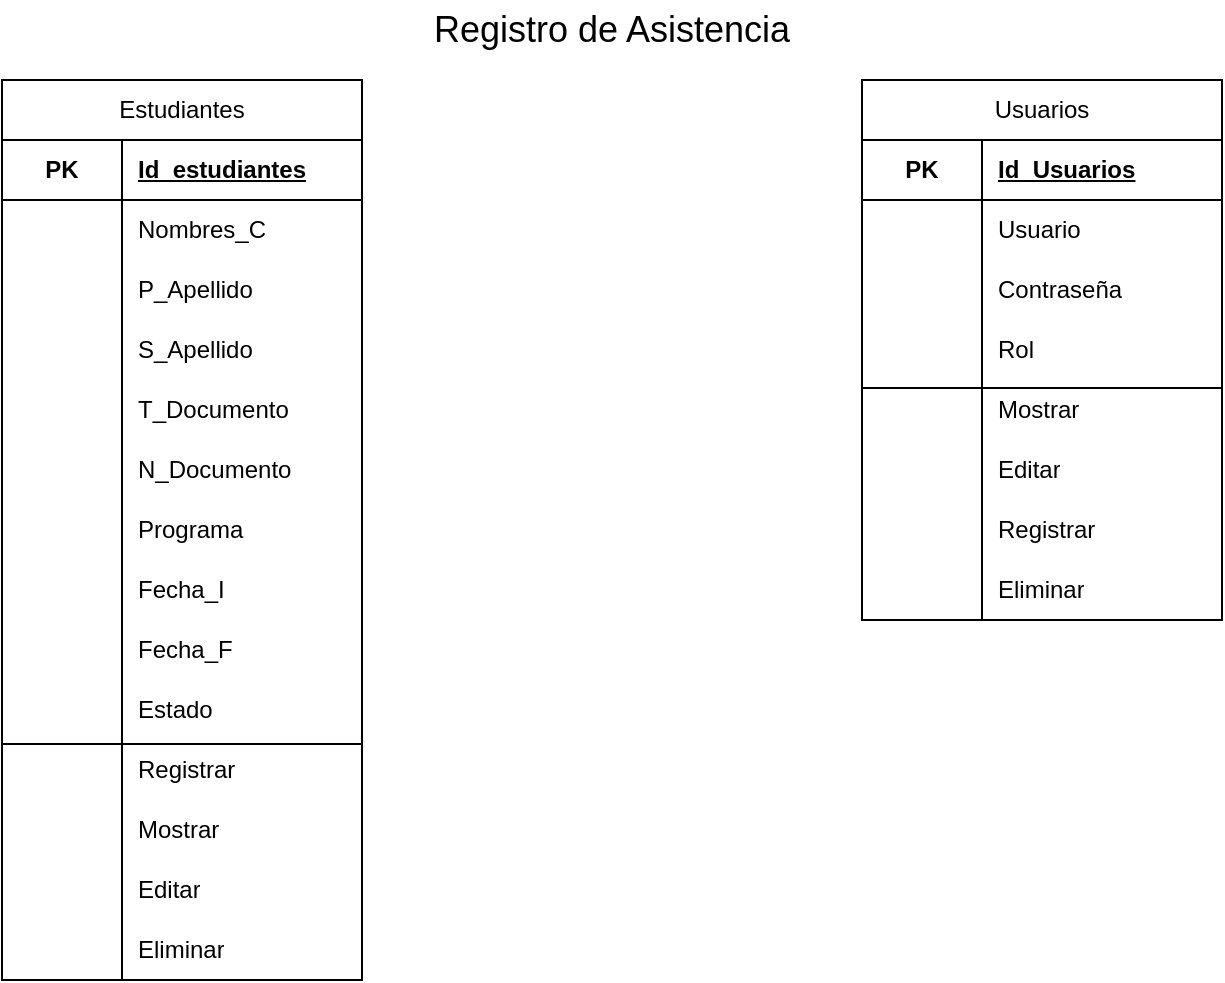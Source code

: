 <mxfile version="24.8.4">
  <diagram name="Página-1" id="N-IiEtYV-n2JW1KhWnSg">
    <mxGraphModel dx="1173" dy="624" grid="1" gridSize="10" guides="1" tooltips="1" connect="1" arrows="1" fold="1" page="1" pageScale="1" pageWidth="827" pageHeight="1169" math="0" shadow="0">
      <root>
        <mxCell id="0" />
        <mxCell id="1" parent="0" />
        <mxCell id="MlTrHoWrDlrNRVHOBe1T-1" value="&lt;font style=&quot;font-size: 18px;&quot;&gt;Registro de Asistencia&lt;/font&gt;" style="text;html=1;align=center;verticalAlign=middle;whiteSpace=wrap;rounded=0;" vertex="1" parent="1">
          <mxGeometry x="240" y="130" width="230" height="30" as="geometry" />
        </mxCell>
        <mxCell id="MlTrHoWrDlrNRVHOBe1T-19" value="&lt;div&gt;&lt;span style=&quot;font-weight: 400;&quot;&gt;Estudiantes&lt;/span&gt;&lt;/div&gt;" style="shape=table;startSize=30;container=1;collapsible=1;childLayout=tableLayout;fixedRows=1;rowLines=0;fontStyle=1;align=center;resizeLast=1;html=1;whiteSpace=wrap;" vertex="1" parent="1">
          <mxGeometry x="50" y="170" width="180" height="450" as="geometry" />
        </mxCell>
        <mxCell id="MlTrHoWrDlrNRVHOBe1T-23" value="" style="shape=tableRow;horizontal=0;startSize=0;swimlaneHead=0;swimlaneBody=0;fillColor=none;collapsible=0;dropTarget=0;points=[[0,0.5],[1,0.5]];portConstraint=eastwest;top=0;left=0;right=0;bottom=1;html=1;" vertex="1" parent="MlTrHoWrDlrNRVHOBe1T-19">
          <mxGeometry y="30" width="180" height="30" as="geometry" />
        </mxCell>
        <mxCell id="MlTrHoWrDlrNRVHOBe1T-24" value="PK" style="shape=partialRectangle;connectable=0;fillColor=none;top=0;left=0;bottom=0;right=0;fontStyle=1;overflow=hidden;html=1;whiteSpace=wrap;" vertex="1" parent="MlTrHoWrDlrNRVHOBe1T-23">
          <mxGeometry width="60" height="30" as="geometry">
            <mxRectangle width="60" height="30" as="alternateBounds" />
          </mxGeometry>
        </mxCell>
        <mxCell id="MlTrHoWrDlrNRVHOBe1T-25" value="Id_estudiantes" style="shape=partialRectangle;connectable=0;fillColor=none;top=0;left=0;bottom=0;right=0;align=left;spacingLeft=6;fontStyle=5;overflow=hidden;html=1;whiteSpace=wrap;" vertex="1" parent="MlTrHoWrDlrNRVHOBe1T-23">
          <mxGeometry x="60" width="120" height="30" as="geometry">
            <mxRectangle width="120" height="30" as="alternateBounds" />
          </mxGeometry>
        </mxCell>
        <mxCell id="MlTrHoWrDlrNRVHOBe1T-26" value="" style="shape=tableRow;horizontal=0;startSize=0;swimlaneHead=0;swimlaneBody=0;fillColor=none;collapsible=0;dropTarget=0;points=[[0,0.5],[1,0.5]];portConstraint=eastwest;top=0;left=0;right=0;bottom=0;html=1;" vertex="1" parent="MlTrHoWrDlrNRVHOBe1T-19">
          <mxGeometry y="60" width="180" height="30" as="geometry" />
        </mxCell>
        <mxCell id="MlTrHoWrDlrNRVHOBe1T-27" value="" style="shape=partialRectangle;connectable=0;fillColor=none;top=0;left=0;bottom=0;right=0;editable=1;overflow=hidden;html=1;whiteSpace=wrap;" vertex="1" parent="MlTrHoWrDlrNRVHOBe1T-26">
          <mxGeometry width="60" height="30" as="geometry">
            <mxRectangle width="60" height="30" as="alternateBounds" />
          </mxGeometry>
        </mxCell>
        <mxCell id="MlTrHoWrDlrNRVHOBe1T-28" value="Nombres_C" style="shape=partialRectangle;connectable=0;fillColor=none;top=0;left=0;bottom=0;right=0;align=left;spacingLeft=6;overflow=hidden;html=1;whiteSpace=wrap;" vertex="1" parent="MlTrHoWrDlrNRVHOBe1T-26">
          <mxGeometry x="60" width="120" height="30" as="geometry">
            <mxRectangle width="120" height="30" as="alternateBounds" />
          </mxGeometry>
        </mxCell>
        <mxCell id="MlTrHoWrDlrNRVHOBe1T-44" value="" style="shape=tableRow;horizontal=0;startSize=0;swimlaneHead=0;swimlaneBody=0;fillColor=none;collapsible=0;dropTarget=0;points=[[0,0.5],[1,0.5]];portConstraint=eastwest;top=0;left=0;right=0;bottom=0;html=1;" vertex="1" parent="MlTrHoWrDlrNRVHOBe1T-19">
          <mxGeometry y="90" width="180" height="30" as="geometry" />
        </mxCell>
        <mxCell id="MlTrHoWrDlrNRVHOBe1T-45" value="" style="shape=partialRectangle;connectable=0;fillColor=none;top=0;left=0;bottom=0;right=0;editable=1;overflow=hidden;html=1;whiteSpace=wrap;" vertex="1" parent="MlTrHoWrDlrNRVHOBe1T-44">
          <mxGeometry width="60" height="30" as="geometry">
            <mxRectangle width="60" height="30" as="alternateBounds" />
          </mxGeometry>
        </mxCell>
        <mxCell id="MlTrHoWrDlrNRVHOBe1T-46" value="P_Apellido" style="shape=partialRectangle;connectable=0;fillColor=none;top=0;left=0;bottom=0;right=0;align=left;spacingLeft=6;overflow=hidden;html=1;whiteSpace=wrap;" vertex="1" parent="MlTrHoWrDlrNRVHOBe1T-44">
          <mxGeometry x="60" width="120" height="30" as="geometry">
            <mxRectangle width="120" height="30" as="alternateBounds" />
          </mxGeometry>
        </mxCell>
        <mxCell id="MlTrHoWrDlrNRVHOBe1T-47" value="" style="shape=tableRow;horizontal=0;startSize=0;swimlaneHead=0;swimlaneBody=0;fillColor=none;collapsible=0;dropTarget=0;points=[[0,0.5],[1,0.5]];portConstraint=eastwest;top=0;left=0;right=0;bottom=0;html=1;" vertex="1" parent="MlTrHoWrDlrNRVHOBe1T-19">
          <mxGeometry y="120" width="180" height="30" as="geometry" />
        </mxCell>
        <mxCell id="MlTrHoWrDlrNRVHOBe1T-48" value="" style="shape=partialRectangle;connectable=0;fillColor=none;top=0;left=0;bottom=0;right=0;editable=1;overflow=hidden;html=1;whiteSpace=wrap;" vertex="1" parent="MlTrHoWrDlrNRVHOBe1T-47">
          <mxGeometry width="60" height="30" as="geometry">
            <mxRectangle width="60" height="30" as="alternateBounds" />
          </mxGeometry>
        </mxCell>
        <mxCell id="MlTrHoWrDlrNRVHOBe1T-49" value="S_Apellido" style="shape=partialRectangle;connectable=0;fillColor=none;top=0;left=0;bottom=0;right=0;align=left;spacingLeft=6;overflow=hidden;html=1;whiteSpace=wrap;" vertex="1" parent="MlTrHoWrDlrNRVHOBe1T-47">
          <mxGeometry x="60" width="120" height="30" as="geometry">
            <mxRectangle width="120" height="30" as="alternateBounds" />
          </mxGeometry>
        </mxCell>
        <mxCell id="MlTrHoWrDlrNRVHOBe1T-50" value="" style="shape=tableRow;horizontal=0;startSize=0;swimlaneHead=0;swimlaneBody=0;fillColor=none;collapsible=0;dropTarget=0;points=[[0,0.5],[1,0.5]];portConstraint=eastwest;top=0;left=0;right=0;bottom=0;html=1;" vertex="1" parent="MlTrHoWrDlrNRVHOBe1T-19">
          <mxGeometry y="150" width="180" height="30" as="geometry" />
        </mxCell>
        <mxCell id="MlTrHoWrDlrNRVHOBe1T-51" value="" style="shape=partialRectangle;connectable=0;fillColor=none;top=0;left=0;bottom=0;right=0;editable=1;overflow=hidden;html=1;whiteSpace=wrap;" vertex="1" parent="MlTrHoWrDlrNRVHOBe1T-50">
          <mxGeometry width="60" height="30" as="geometry">
            <mxRectangle width="60" height="30" as="alternateBounds" />
          </mxGeometry>
        </mxCell>
        <mxCell id="MlTrHoWrDlrNRVHOBe1T-52" value="T_Documento" style="shape=partialRectangle;connectable=0;fillColor=none;top=0;left=0;bottom=0;right=0;align=left;spacingLeft=6;overflow=hidden;html=1;whiteSpace=wrap;" vertex="1" parent="MlTrHoWrDlrNRVHOBe1T-50">
          <mxGeometry x="60" width="120" height="30" as="geometry">
            <mxRectangle width="120" height="30" as="alternateBounds" />
          </mxGeometry>
        </mxCell>
        <mxCell id="MlTrHoWrDlrNRVHOBe1T-53" value="" style="shape=tableRow;horizontal=0;startSize=0;swimlaneHead=0;swimlaneBody=0;fillColor=none;collapsible=0;dropTarget=0;points=[[0,0.5],[1,0.5]];portConstraint=eastwest;top=0;left=0;right=0;bottom=0;html=1;" vertex="1" parent="MlTrHoWrDlrNRVHOBe1T-19">
          <mxGeometry y="180" width="180" height="30" as="geometry" />
        </mxCell>
        <mxCell id="MlTrHoWrDlrNRVHOBe1T-54" value="" style="shape=partialRectangle;connectable=0;fillColor=none;top=0;left=0;bottom=0;right=0;editable=1;overflow=hidden;html=1;whiteSpace=wrap;" vertex="1" parent="MlTrHoWrDlrNRVHOBe1T-53">
          <mxGeometry width="60" height="30" as="geometry">
            <mxRectangle width="60" height="30" as="alternateBounds" />
          </mxGeometry>
        </mxCell>
        <mxCell id="MlTrHoWrDlrNRVHOBe1T-55" value="N_Documento" style="shape=partialRectangle;connectable=0;fillColor=none;top=0;left=0;bottom=0;right=0;align=left;spacingLeft=6;overflow=hidden;html=1;whiteSpace=wrap;" vertex="1" parent="MlTrHoWrDlrNRVHOBe1T-53">
          <mxGeometry x="60" width="120" height="30" as="geometry">
            <mxRectangle width="120" height="30" as="alternateBounds" />
          </mxGeometry>
        </mxCell>
        <mxCell id="MlTrHoWrDlrNRVHOBe1T-56" value="" style="shape=tableRow;horizontal=0;startSize=0;swimlaneHead=0;swimlaneBody=0;fillColor=none;collapsible=0;dropTarget=0;points=[[0,0.5],[1,0.5]];portConstraint=eastwest;top=0;left=0;right=0;bottom=0;html=1;" vertex="1" parent="MlTrHoWrDlrNRVHOBe1T-19">
          <mxGeometry y="210" width="180" height="30" as="geometry" />
        </mxCell>
        <mxCell id="MlTrHoWrDlrNRVHOBe1T-57" value="" style="shape=partialRectangle;connectable=0;fillColor=none;top=0;left=0;bottom=0;right=0;editable=1;overflow=hidden;html=1;whiteSpace=wrap;" vertex="1" parent="MlTrHoWrDlrNRVHOBe1T-56">
          <mxGeometry width="60" height="30" as="geometry">
            <mxRectangle width="60" height="30" as="alternateBounds" />
          </mxGeometry>
        </mxCell>
        <mxCell id="MlTrHoWrDlrNRVHOBe1T-58" value="Programa" style="shape=partialRectangle;connectable=0;fillColor=none;top=0;left=0;bottom=0;right=0;align=left;spacingLeft=6;overflow=hidden;html=1;whiteSpace=wrap;" vertex="1" parent="MlTrHoWrDlrNRVHOBe1T-56">
          <mxGeometry x="60" width="120" height="30" as="geometry">
            <mxRectangle width="120" height="30" as="alternateBounds" />
          </mxGeometry>
        </mxCell>
        <mxCell id="MlTrHoWrDlrNRVHOBe1T-59" value="" style="shape=tableRow;horizontal=0;startSize=0;swimlaneHead=0;swimlaneBody=0;fillColor=none;collapsible=0;dropTarget=0;points=[[0,0.5],[1,0.5]];portConstraint=eastwest;top=0;left=0;right=0;bottom=0;html=1;" vertex="1" parent="MlTrHoWrDlrNRVHOBe1T-19">
          <mxGeometry y="240" width="180" height="30" as="geometry" />
        </mxCell>
        <mxCell id="MlTrHoWrDlrNRVHOBe1T-60" value="" style="shape=partialRectangle;connectable=0;fillColor=none;top=0;left=0;bottom=0;right=0;editable=1;overflow=hidden;html=1;whiteSpace=wrap;" vertex="1" parent="MlTrHoWrDlrNRVHOBe1T-59">
          <mxGeometry width="60" height="30" as="geometry">
            <mxRectangle width="60" height="30" as="alternateBounds" />
          </mxGeometry>
        </mxCell>
        <mxCell id="MlTrHoWrDlrNRVHOBe1T-61" value="Fecha_I" style="shape=partialRectangle;connectable=0;fillColor=none;top=0;left=0;bottom=0;right=0;align=left;spacingLeft=6;overflow=hidden;html=1;whiteSpace=wrap;" vertex="1" parent="MlTrHoWrDlrNRVHOBe1T-59">
          <mxGeometry x="60" width="120" height="30" as="geometry">
            <mxRectangle width="120" height="30" as="alternateBounds" />
          </mxGeometry>
        </mxCell>
        <mxCell id="MlTrHoWrDlrNRVHOBe1T-62" value="" style="shape=tableRow;horizontal=0;startSize=0;swimlaneHead=0;swimlaneBody=0;fillColor=none;collapsible=0;dropTarget=0;points=[[0,0.5],[1,0.5]];portConstraint=eastwest;top=0;left=0;right=0;bottom=0;html=1;" vertex="1" parent="MlTrHoWrDlrNRVHOBe1T-19">
          <mxGeometry y="270" width="180" height="30" as="geometry" />
        </mxCell>
        <mxCell id="MlTrHoWrDlrNRVHOBe1T-63" value="" style="shape=partialRectangle;connectable=0;fillColor=none;top=0;left=0;bottom=0;right=0;editable=1;overflow=hidden;html=1;whiteSpace=wrap;" vertex="1" parent="MlTrHoWrDlrNRVHOBe1T-62">
          <mxGeometry width="60" height="30" as="geometry">
            <mxRectangle width="60" height="30" as="alternateBounds" />
          </mxGeometry>
        </mxCell>
        <mxCell id="MlTrHoWrDlrNRVHOBe1T-64" value="Fecha_F" style="shape=partialRectangle;connectable=0;fillColor=none;top=0;left=0;bottom=0;right=0;align=left;spacingLeft=6;overflow=hidden;html=1;whiteSpace=wrap;" vertex="1" parent="MlTrHoWrDlrNRVHOBe1T-62">
          <mxGeometry x="60" width="120" height="30" as="geometry">
            <mxRectangle width="120" height="30" as="alternateBounds" />
          </mxGeometry>
        </mxCell>
        <mxCell id="MlTrHoWrDlrNRVHOBe1T-65" value="" style="shape=tableRow;horizontal=0;startSize=0;swimlaneHead=0;swimlaneBody=0;fillColor=none;collapsible=0;dropTarget=0;points=[[0,0.5],[1,0.5]];portConstraint=eastwest;top=0;left=0;right=0;bottom=0;html=1;" vertex="1" parent="MlTrHoWrDlrNRVHOBe1T-19">
          <mxGeometry y="300" width="180" height="30" as="geometry" />
        </mxCell>
        <mxCell id="MlTrHoWrDlrNRVHOBe1T-66" value="" style="shape=partialRectangle;connectable=0;fillColor=none;top=0;left=0;bottom=0;right=0;editable=1;overflow=hidden;html=1;whiteSpace=wrap;" vertex="1" parent="MlTrHoWrDlrNRVHOBe1T-65">
          <mxGeometry width="60" height="30" as="geometry">
            <mxRectangle width="60" height="30" as="alternateBounds" />
          </mxGeometry>
        </mxCell>
        <mxCell id="MlTrHoWrDlrNRVHOBe1T-67" value="Estado" style="shape=partialRectangle;connectable=0;fillColor=none;top=0;left=0;bottom=0;right=0;align=left;spacingLeft=6;overflow=hidden;html=1;whiteSpace=wrap;" vertex="1" parent="MlTrHoWrDlrNRVHOBe1T-65">
          <mxGeometry x="60" width="120" height="30" as="geometry">
            <mxRectangle width="120" height="30" as="alternateBounds" />
          </mxGeometry>
        </mxCell>
        <mxCell id="MlTrHoWrDlrNRVHOBe1T-70" value="" style="shape=tableRow;horizontal=0;startSize=0;swimlaneHead=0;swimlaneBody=0;fillColor=none;collapsible=0;dropTarget=0;points=[[0,0.5],[1,0.5]];portConstraint=eastwest;top=0;left=0;right=0;bottom=0;html=1;" vertex="1" parent="MlTrHoWrDlrNRVHOBe1T-19">
          <mxGeometry y="330" width="180" height="30" as="geometry" />
        </mxCell>
        <mxCell id="MlTrHoWrDlrNRVHOBe1T-71" value="" style="shape=partialRectangle;connectable=0;fillColor=none;top=0;left=0;bottom=0;right=0;editable=1;overflow=hidden;html=1;whiteSpace=wrap;" vertex="1" parent="MlTrHoWrDlrNRVHOBe1T-70">
          <mxGeometry width="60" height="30" as="geometry">
            <mxRectangle width="60" height="30" as="alternateBounds" />
          </mxGeometry>
        </mxCell>
        <mxCell id="MlTrHoWrDlrNRVHOBe1T-72" value="Registrar" style="shape=partialRectangle;connectable=0;fillColor=none;top=0;left=0;bottom=0;right=0;align=left;spacingLeft=6;overflow=hidden;html=1;whiteSpace=wrap;" vertex="1" parent="MlTrHoWrDlrNRVHOBe1T-70">
          <mxGeometry x="60" width="120" height="30" as="geometry">
            <mxRectangle width="120" height="30" as="alternateBounds" />
          </mxGeometry>
        </mxCell>
        <mxCell id="MlTrHoWrDlrNRVHOBe1T-73" value="" style="shape=tableRow;horizontal=0;startSize=0;swimlaneHead=0;swimlaneBody=0;fillColor=none;collapsible=0;dropTarget=0;points=[[0,0.5],[1,0.5]];portConstraint=eastwest;top=0;left=0;right=0;bottom=0;html=1;" vertex="1" parent="MlTrHoWrDlrNRVHOBe1T-19">
          <mxGeometry y="360" width="180" height="30" as="geometry" />
        </mxCell>
        <mxCell id="MlTrHoWrDlrNRVHOBe1T-74" value="" style="shape=partialRectangle;connectable=0;fillColor=none;top=0;left=0;bottom=0;right=0;editable=1;overflow=hidden;html=1;whiteSpace=wrap;" vertex="1" parent="MlTrHoWrDlrNRVHOBe1T-73">
          <mxGeometry width="60" height="30" as="geometry">
            <mxRectangle width="60" height="30" as="alternateBounds" />
          </mxGeometry>
        </mxCell>
        <mxCell id="MlTrHoWrDlrNRVHOBe1T-75" value="Mostrar" style="shape=partialRectangle;connectable=0;fillColor=none;top=0;left=0;bottom=0;right=0;align=left;spacingLeft=6;overflow=hidden;html=1;whiteSpace=wrap;" vertex="1" parent="MlTrHoWrDlrNRVHOBe1T-73">
          <mxGeometry x="60" width="120" height="30" as="geometry">
            <mxRectangle width="120" height="30" as="alternateBounds" />
          </mxGeometry>
        </mxCell>
        <mxCell id="MlTrHoWrDlrNRVHOBe1T-76" value="" style="shape=tableRow;horizontal=0;startSize=0;swimlaneHead=0;swimlaneBody=0;fillColor=none;collapsible=0;dropTarget=0;points=[[0,0.5],[1,0.5]];portConstraint=eastwest;top=0;left=0;right=0;bottom=0;html=1;" vertex="1" parent="MlTrHoWrDlrNRVHOBe1T-19">
          <mxGeometry y="390" width="180" height="30" as="geometry" />
        </mxCell>
        <mxCell id="MlTrHoWrDlrNRVHOBe1T-77" value="" style="shape=partialRectangle;connectable=0;fillColor=none;top=0;left=0;bottom=0;right=0;editable=1;overflow=hidden;html=1;whiteSpace=wrap;" vertex="1" parent="MlTrHoWrDlrNRVHOBe1T-76">
          <mxGeometry width="60" height="30" as="geometry">
            <mxRectangle width="60" height="30" as="alternateBounds" />
          </mxGeometry>
        </mxCell>
        <mxCell id="MlTrHoWrDlrNRVHOBe1T-78" value="Editar" style="shape=partialRectangle;connectable=0;fillColor=none;top=0;left=0;bottom=0;right=0;align=left;spacingLeft=6;overflow=hidden;html=1;whiteSpace=wrap;" vertex="1" parent="MlTrHoWrDlrNRVHOBe1T-76">
          <mxGeometry x="60" width="120" height="30" as="geometry">
            <mxRectangle width="120" height="30" as="alternateBounds" />
          </mxGeometry>
        </mxCell>
        <mxCell id="MlTrHoWrDlrNRVHOBe1T-29" value="" style="shape=tableRow;horizontal=0;startSize=0;swimlaneHead=0;swimlaneBody=0;fillColor=none;collapsible=0;dropTarget=0;points=[[0,0.5],[1,0.5]];portConstraint=eastwest;top=0;left=0;right=0;bottom=0;html=1;" vertex="1" parent="MlTrHoWrDlrNRVHOBe1T-19">
          <mxGeometry y="420" width="180" height="30" as="geometry" />
        </mxCell>
        <mxCell id="MlTrHoWrDlrNRVHOBe1T-30" value="" style="shape=partialRectangle;connectable=0;fillColor=none;top=0;left=0;bottom=0;right=0;editable=1;overflow=hidden;html=1;whiteSpace=wrap;" vertex="1" parent="MlTrHoWrDlrNRVHOBe1T-29">
          <mxGeometry width="60" height="30" as="geometry">
            <mxRectangle width="60" height="30" as="alternateBounds" />
          </mxGeometry>
        </mxCell>
        <mxCell id="MlTrHoWrDlrNRVHOBe1T-31" value="Eliminar" style="shape=partialRectangle;connectable=0;fillColor=none;top=0;left=0;bottom=0;right=0;align=left;spacingLeft=6;overflow=hidden;html=1;whiteSpace=wrap;" vertex="1" parent="MlTrHoWrDlrNRVHOBe1T-29">
          <mxGeometry x="60" width="120" height="30" as="geometry">
            <mxRectangle width="120" height="30" as="alternateBounds" />
          </mxGeometry>
        </mxCell>
        <mxCell id="MlTrHoWrDlrNRVHOBe1T-68" value="" style="line;strokeWidth=1;fillColor=none;align=left;verticalAlign=middle;spacingTop=-1;spacingLeft=3;spacingRight=3;rotatable=0;labelPosition=right;points=[];portConstraint=eastwest;strokeColor=inherit;" vertex="1" parent="1">
          <mxGeometry x="50" y="498" width="180" height="8" as="geometry" />
        </mxCell>
        <mxCell id="MlTrHoWrDlrNRVHOBe1T-79" value="&lt;div&gt;&lt;span style=&quot;font-weight: 400;&quot;&gt;Usuarios&lt;/span&gt;&lt;/div&gt;" style="shape=table;startSize=30;container=1;collapsible=1;childLayout=tableLayout;fixedRows=1;rowLines=0;fontStyle=1;align=center;resizeLast=1;html=1;whiteSpace=wrap;" vertex="1" parent="1">
          <mxGeometry x="480" y="170" width="180" height="270" as="geometry" />
        </mxCell>
        <mxCell id="MlTrHoWrDlrNRVHOBe1T-80" value="" style="shape=tableRow;horizontal=0;startSize=0;swimlaneHead=0;swimlaneBody=0;fillColor=none;collapsible=0;dropTarget=0;points=[[0,0.5],[1,0.5]];portConstraint=eastwest;top=0;left=0;right=0;bottom=1;html=1;" vertex="1" parent="MlTrHoWrDlrNRVHOBe1T-79">
          <mxGeometry y="30" width="180" height="30" as="geometry" />
        </mxCell>
        <mxCell id="MlTrHoWrDlrNRVHOBe1T-81" value="PK" style="shape=partialRectangle;connectable=0;fillColor=none;top=0;left=0;bottom=0;right=0;fontStyle=1;overflow=hidden;html=1;whiteSpace=wrap;" vertex="1" parent="MlTrHoWrDlrNRVHOBe1T-80">
          <mxGeometry width="60" height="30" as="geometry">
            <mxRectangle width="60" height="30" as="alternateBounds" />
          </mxGeometry>
        </mxCell>
        <mxCell id="MlTrHoWrDlrNRVHOBe1T-82" value="Id_Usuarios" style="shape=partialRectangle;connectable=0;fillColor=none;top=0;left=0;bottom=0;right=0;align=left;spacingLeft=6;fontStyle=5;overflow=hidden;html=1;whiteSpace=wrap;" vertex="1" parent="MlTrHoWrDlrNRVHOBe1T-80">
          <mxGeometry x="60" width="120" height="30" as="geometry">
            <mxRectangle width="120" height="30" as="alternateBounds" />
          </mxGeometry>
        </mxCell>
        <mxCell id="MlTrHoWrDlrNRVHOBe1T-83" value="" style="shape=tableRow;horizontal=0;startSize=0;swimlaneHead=0;swimlaneBody=0;fillColor=none;collapsible=0;dropTarget=0;points=[[0,0.5],[1,0.5]];portConstraint=eastwest;top=0;left=0;right=0;bottom=0;html=1;" vertex="1" parent="MlTrHoWrDlrNRVHOBe1T-79">
          <mxGeometry y="60" width="180" height="30" as="geometry" />
        </mxCell>
        <mxCell id="MlTrHoWrDlrNRVHOBe1T-84" value="" style="shape=partialRectangle;connectable=0;fillColor=none;top=0;left=0;bottom=0;right=0;editable=1;overflow=hidden;html=1;whiteSpace=wrap;" vertex="1" parent="MlTrHoWrDlrNRVHOBe1T-83">
          <mxGeometry width="60" height="30" as="geometry">
            <mxRectangle width="60" height="30" as="alternateBounds" />
          </mxGeometry>
        </mxCell>
        <mxCell id="MlTrHoWrDlrNRVHOBe1T-85" value="Usuario" style="shape=partialRectangle;connectable=0;fillColor=none;top=0;left=0;bottom=0;right=0;align=left;spacingLeft=6;overflow=hidden;html=1;whiteSpace=wrap;" vertex="1" parent="MlTrHoWrDlrNRVHOBe1T-83">
          <mxGeometry x="60" width="120" height="30" as="geometry">
            <mxRectangle width="120" height="30" as="alternateBounds" />
          </mxGeometry>
        </mxCell>
        <mxCell id="MlTrHoWrDlrNRVHOBe1T-86" value="" style="shape=tableRow;horizontal=0;startSize=0;swimlaneHead=0;swimlaneBody=0;fillColor=none;collapsible=0;dropTarget=0;points=[[0,0.5],[1,0.5]];portConstraint=eastwest;top=0;left=0;right=0;bottom=0;html=1;" vertex="1" parent="MlTrHoWrDlrNRVHOBe1T-79">
          <mxGeometry y="90" width="180" height="30" as="geometry" />
        </mxCell>
        <mxCell id="MlTrHoWrDlrNRVHOBe1T-87" value="" style="shape=partialRectangle;connectable=0;fillColor=none;top=0;left=0;bottom=0;right=0;editable=1;overflow=hidden;html=1;whiteSpace=wrap;" vertex="1" parent="MlTrHoWrDlrNRVHOBe1T-86">
          <mxGeometry width="60" height="30" as="geometry">
            <mxRectangle width="60" height="30" as="alternateBounds" />
          </mxGeometry>
        </mxCell>
        <mxCell id="MlTrHoWrDlrNRVHOBe1T-88" value="Contraseña" style="shape=partialRectangle;connectable=0;fillColor=none;top=0;left=0;bottom=0;right=0;align=left;spacingLeft=6;overflow=hidden;html=1;whiteSpace=wrap;" vertex="1" parent="MlTrHoWrDlrNRVHOBe1T-86">
          <mxGeometry x="60" width="120" height="30" as="geometry">
            <mxRectangle width="120" height="30" as="alternateBounds" />
          </mxGeometry>
        </mxCell>
        <mxCell id="MlTrHoWrDlrNRVHOBe1T-89" value="" style="shape=tableRow;horizontal=0;startSize=0;swimlaneHead=0;swimlaneBody=0;fillColor=none;collapsible=0;dropTarget=0;points=[[0,0.5],[1,0.5]];portConstraint=eastwest;top=0;left=0;right=0;bottom=0;html=1;" vertex="1" parent="MlTrHoWrDlrNRVHOBe1T-79">
          <mxGeometry y="120" width="180" height="30" as="geometry" />
        </mxCell>
        <mxCell id="MlTrHoWrDlrNRVHOBe1T-90" value="" style="shape=partialRectangle;connectable=0;fillColor=none;top=0;left=0;bottom=0;right=0;editable=1;overflow=hidden;html=1;whiteSpace=wrap;" vertex="1" parent="MlTrHoWrDlrNRVHOBe1T-89">
          <mxGeometry width="60" height="30" as="geometry">
            <mxRectangle width="60" height="30" as="alternateBounds" />
          </mxGeometry>
        </mxCell>
        <mxCell id="MlTrHoWrDlrNRVHOBe1T-91" value="Rol" style="shape=partialRectangle;connectable=0;fillColor=none;top=0;left=0;bottom=0;right=0;align=left;spacingLeft=6;overflow=hidden;html=1;whiteSpace=wrap;" vertex="1" parent="MlTrHoWrDlrNRVHOBe1T-89">
          <mxGeometry x="60" width="120" height="30" as="geometry">
            <mxRectangle width="120" height="30" as="alternateBounds" />
          </mxGeometry>
        </mxCell>
        <mxCell id="MlTrHoWrDlrNRVHOBe1T-113" value="" style="shape=tableRow;horizontal=0;startSize=0;swimlaneHead=0;swimlaneBody=0;fillColor=none;collapsible=0;dropTarget=0;points=[[0,0.5],[1,0.5]];portConstraint=eastwest;top=0;left=0;right=0;bottom=0;html=1;" vertex="1" parent="MlTrHoWrDlrNRVHOBe1T-79">
          <mxGeometry y="150" width="180" height="30" as="geometry" />
        </mxCell>
        <mxCell id="MlTrHoWrDlrNRVHOBe1T-114" value="" style="shape=partialRectangle;connectable=0;fillColor=none;top=0;left=0;bottom=0;right=0;editable=1;overflow=hidden;html=1;whiteSpace=wrap;" vertex="1" parent="MlTrHoWrDlrNRVHOBe1T-113">
          <mxGeometry width="60" height="30" as="geometry">
            <mxRectangle width="60" height="30" as="alternateBounds" />
          </mxGeometry>
        </mxCell>
        <mxCell id="MlTrHoWrDlrNRVHOBe1T-115" value="Mostrar" style="shape=partialRectangle;connectable=0;fillColor=none;top=0;left=0;bottom=0;right=0;align=left;spacingLeft=6;overflow=hidden;html=1;whiteSpace=wrap;" vertex="1" parent="MlTrHoWrDlrNRVHOBe1T-113">
          <mxGeometry x="60" width="120" height="30" as="geometry">
            <mxRectangle width="120" height="30" as="alternateBounds" />
          </mxGeometry>
        </mxCell>
        <mxCell id="MlTrHoWrDlrNRVHOBe1T-146" value="" style="shape=tableRow;horizontal=0;startSize=0;swimlaneHead=0;swimlaneBody=0;fillColor=none;collapsible=0;dropTarget=0;points=[[0,0.5],[1,0.5]];portConstraint=eastwest;top=0;left=0;right=0;bottom=0;html=1;" vertex="1" parent="MlTrHoWrDlrNRVHOBe1T-79">
          <mxGeometry y="180" width="180" height="30" as="geometry" />
        </mxCell>
        <mxCell id="MlTrHoWrDlrNRVHOBe1T-147" value="" style="shape=partialRectangle;connectable=0;fillColor=none;top=0;left=0;bottom=0;right=0;editable=1;overflow=hidden;html=1;whiteSpace=wrap;" vertex="1" parent="MlTrHoWrDlrNRVHOBe1T-146">
          <mxGeometry width="60" height="30" as="geometry">
            <mxRectangle width="60" height="30" as="alternateBounds" />
          </mxGeometry>
        </mxCell>
        <mxCell id="MlTrHoWrDlrNRVHOBe1T-148" value="Editar" style="shape=partialRectangle;connectable=0;fillColor=none;top=0;left=0;bottom=0;right=0;align=left;spacingLeft=6;overflow=hidden;html=1;whiteSpace=wrap;" vertex="1" parent="MlTrHoWrDlrNRVHOBe1T-146">
          <mxGeometry x="60" width="120" height="30" as="geometry">
            <mxRectangle width="120" height="30" as="alternateBounds" />
          </mxGeometry>
        </mxCell>
        <mxCell id="MlTrHoWrDlrNRVHOBe1T-116" value="" style="shape=tableRow;horizontal=0;startSize=0;swimlaneHead=0;swimlaneBody=0;fillColor=none;collapsible=0;dropTarget=0;points=[[0,0.5],[1,0.5]];portConstraint=eastwest;top=0;left=0;right=0;bottom=0;html=1;" vertex="1" parent="MlTrHoWrDlrNRVHOBe1T-79">
          <mxGeometry y="210" width="180" height="30" as="geometry" />
        </mxCell>
        <mxCell id="MlTrHoWrDlrNRVHOBe1T-117" value="" style="shape=partialRectangle;connectable=0;fillColor=none;top=0;left=0;bottom=0;right=0;editable=1;overflow=hidden;html=1;whiteSpace=wrap;" vertex="1" parent="MlTrHoWrDlrNRVHOBe1T-116">
          <mxGeometry width="60" height="30" as="geometry">
            <mxRectangle width="60" height="30" as="alternateBounds" />
          </mxGeometry>
        </mxCell>
        <mxCell id="MlTrHoWrDlrNRVHOBe1T-118" value="Registrar" style="shape=partialRectangle;connectable=0;fillColor=none;top=0;left=0;bottom=0;right=0;align=left;spacingLeft=6;overflow=hidden;html=1;whiteSpace=wrap;" vertex="1" parent="MlTrHoWrDlrNRVHOBe1T-116">
          <mxGeometry x="60" width="120" height="30" as="geometry">
            <mxRectangle width="120" height="30" as="alternateBounds" />
          </mxGeometry>
        </mxCell>
        <mxCell id="MlTrHoWrDlrNRVHOBe1T-119" value="" style="shape=tableRow;horizontal=0;startSize=0;swimlaneHead=0;swimlaneBody=0;fillColor=none;collapsible=0;dropTarget=0;points=[[0,0.5],[1,0.5]];portConstraint=eastwest;top=0;left=0;right=0;bottom=0;html=1;" vertex="1" parent="MlTrHoWrDlrNRVHOBe1T-79">
          <mxGeometry y="240" width="180" height="30" as="geometry" />
        </mxCell>
        <mxCell id="MlTrHoWrDlrNRVHOBe1T-120" value="" style="shape=partialRectangle;connectable=0;fillColor=none;top=0;left=0;bottom=0;right=0;editable=1;overflow=hidden;html=1;whiteSpace=wrap;" vertex="1" parent="MlTrHoWrDlrNRVHOBe1T-119">
          <mxGeometry width="60" height="30" as="geometry">
            <mxRectangle width="60" height="30" as="alternateBounds" />
          </mxGeometry>
        </mxCell>
        <mxCell id="MlTrHoWrDlrNRVHOBe1T-121" value="Eliminar" style="shape=partialRectangle;connectable=0;fillColor=none;top=0;left=0;bottom=0;right=0;align=left;spacingLeft=6;overflow=hidden;html=1;whiteSpace=wrap;" vertex="1" parent="MlTrHoWrDlrNRVHOBe1T-119">
          <mxGeometry x="60" width="120" height="30" as="geometry">
            <mxRectangle width="120" height="30" as="alternateBounds" />
          </mxGeometry>
        </mxCell>
        <mxCell id="MlTrHoWrDlrNRVHOBe1T-122" value="" style="line;strokeWidth=1;fillColor=none;align=left;verticalAlign=middle;spacingTop=-1;spacingLeft=3;spacingRight=3;rotatable=0;labelPosition=right;points=[];portConstraint=eastwest;strokeColor=inherit;" vertex="1" parent="1">
          <mxGeometry x="480" y="320" width="180" height="8" as="geometry" />
        </mxCell>
      </root>
    </mxGraphModel>
  </diagram>
</mxfile>
